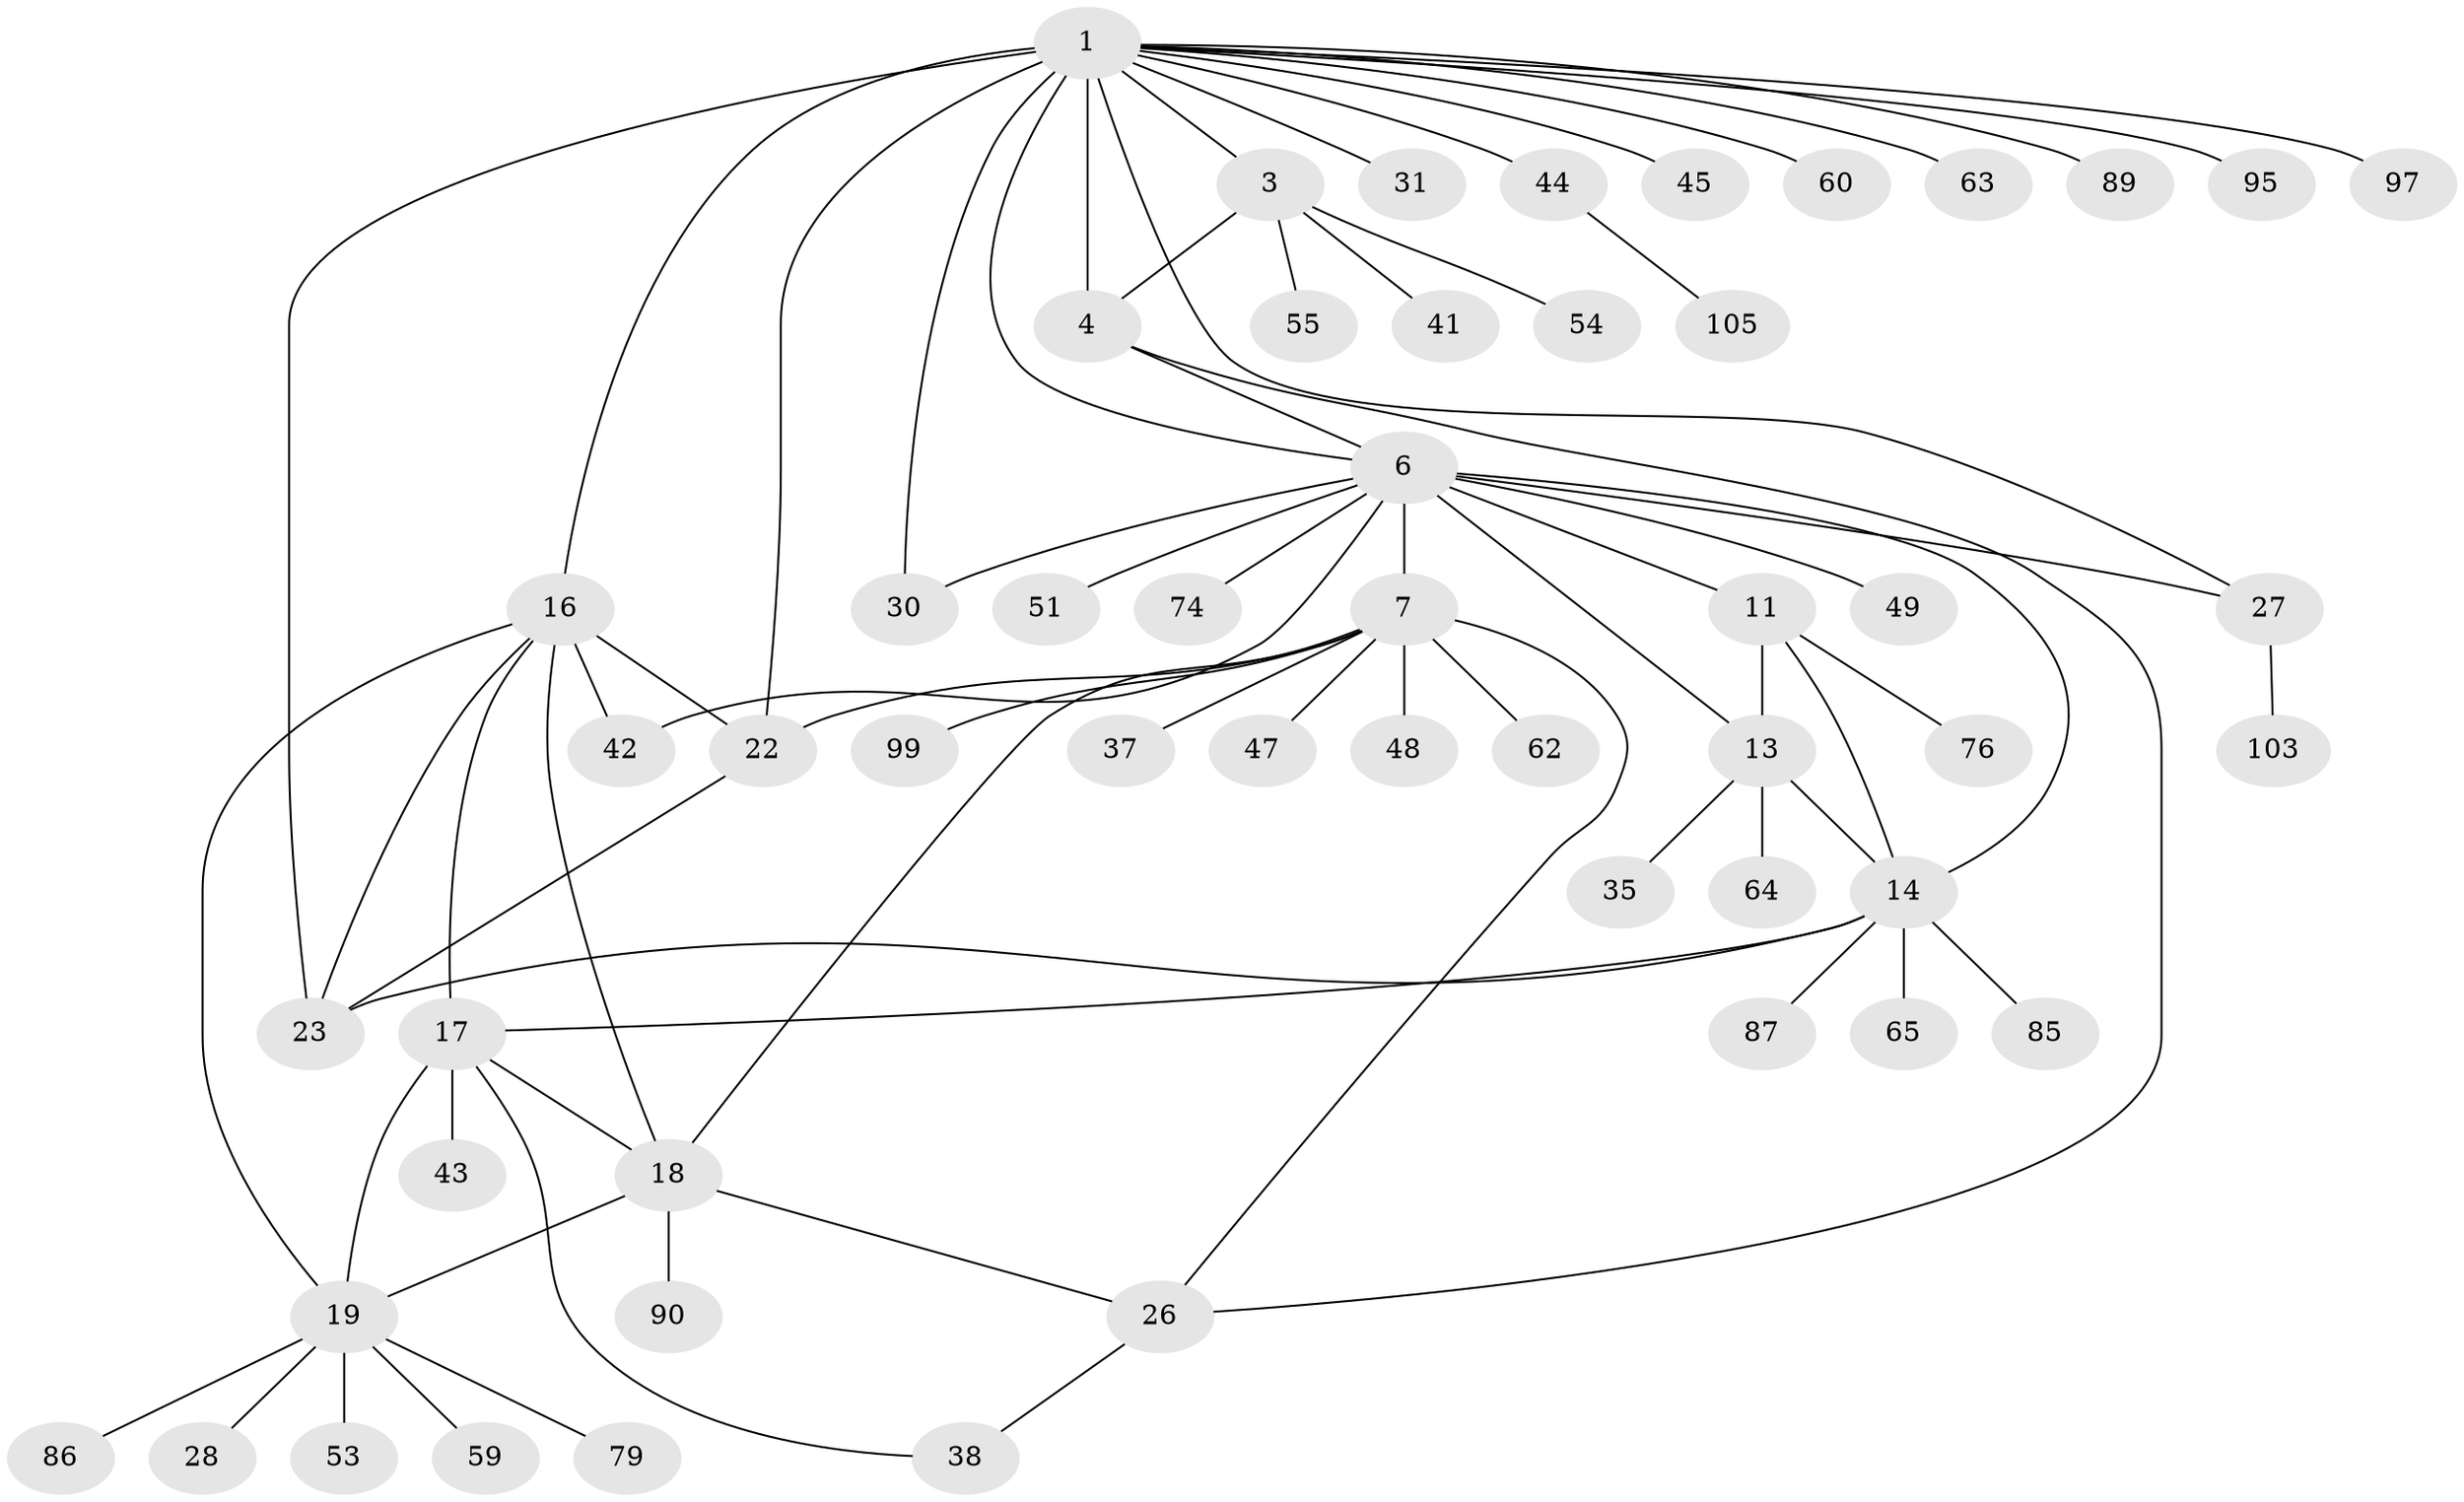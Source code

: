// original degree distribution, {7: 0.037383177570093455, 9: 0.037383177570093455, 4: 0.037383177570093455, 10: 0.018691588785046728, 5: 0.028037383177570093, 8: 0.037383177570093455, 6: 0.04672897196261682, 12: 0.009345794392523364, 3: 0.04672897196261682, 1: 0.5420560747663551, 2: 0.1588785046728972}
// Generated by graph-tools (version 1.1) at 2025/16/03/09/25 04:16:02]
// undirected, 53 vertices, 73 edges
graph export_dot {
graph [start="1"]
  node [color=gray90,style=filled];
  1 [super="+34+2"];
  3;
  4 [super="+5"];
  6 [super="+8+12"];
  7 [super="+9"];
  11 [super="+15"];
  13;
  14;
  16 [super="+84+40+21"];
  17 [super="+70+20+75"];
  18;
  19;
  22 [super="+72+98+50"];
  23;
  26;
  27;
  28;
  30;
  31 [super="+82+33"];
  35 [super="+104+96"];
  37;
  38 [super="+39+94"];
  41;
  42;
  43;
  44;
  45;
  47;
  48;
  49 [super="+100"];
  51 [super="+93"];
  53;
  54 [super="+83"];
  55;
  59;
  60 [super="+92"];
  62 [super="+68"];
  63;
  64;
  65;
  74 [super="+81+106"];
  76;
  79 [super="+91"];
  85;
  86;
  87;
  89;
  90;
  95;
  97 [super="+102"];
  99;
  103;
  105;
  1 -- 3 [weight=2];
  1 -- 4 [weight=4];
  1 -- 31;
  1 -- 44;
  1 -- 89;
  1 -- 6;
  1 -- 16 [weight=3];
  1 -- 22 [weight=2];
  1 -- 23 [weight=2];
  1 -- 27;
  1 -- 30;
  1 -- 95;
  1 -- 97;
  1 -- 45;
  1 -- 60;
  1 -- 63;
  3 -- 4 [weight=2];
  3 -- 41;
  3 -- 54;
  3 -- 55;
  4 -- 26;
  4 -- 6;
  6 -- 7 [weight=6];
  6 -- 42;
  6 -- 74;
  6 -- 51;
  6 -- 11 [weight=2];
  6 -- 13;
  6 -- 14;
  6 -- 49;
  6 -- 27;
  6 -- 30;
  7 -- 18;
  7 -- 22;
  7 -- 37;
  7 -- 47;
  7 -- 62;
  7 -- 99;
  7 -- 48;
  7 -- 26;
  11 -- 13 [weight=2];
  11 -- 14 [weight=2];
  11 -- 76;
  13 -- 14;
  13 -- 35;
  13 -- 64;
  14 -- 23;
  14 -- 65;
  14 -- 85;
  14 -- 87;
  14 -- 17;
  16 -- 17 [weight=2];
  16 -- 18;
  16 -- 19;
  16 -- 42;
  16 -- 22;
  16 -- 23;
  17 -- 18 [weight=2];
  17 -- 19 [weight=2];
  17 -- 43;
  17 -- 38;
  18 -- 19;
  18 -- 26;
  18 -- 90;
  19 -- 28;
  19 -- 53;
  19 -- 59;
  19 -- 79;
  19 -- 86;
  22 -- 23;
  26 -- 38;
  27 -- 103;
  44 -- 105;
}
